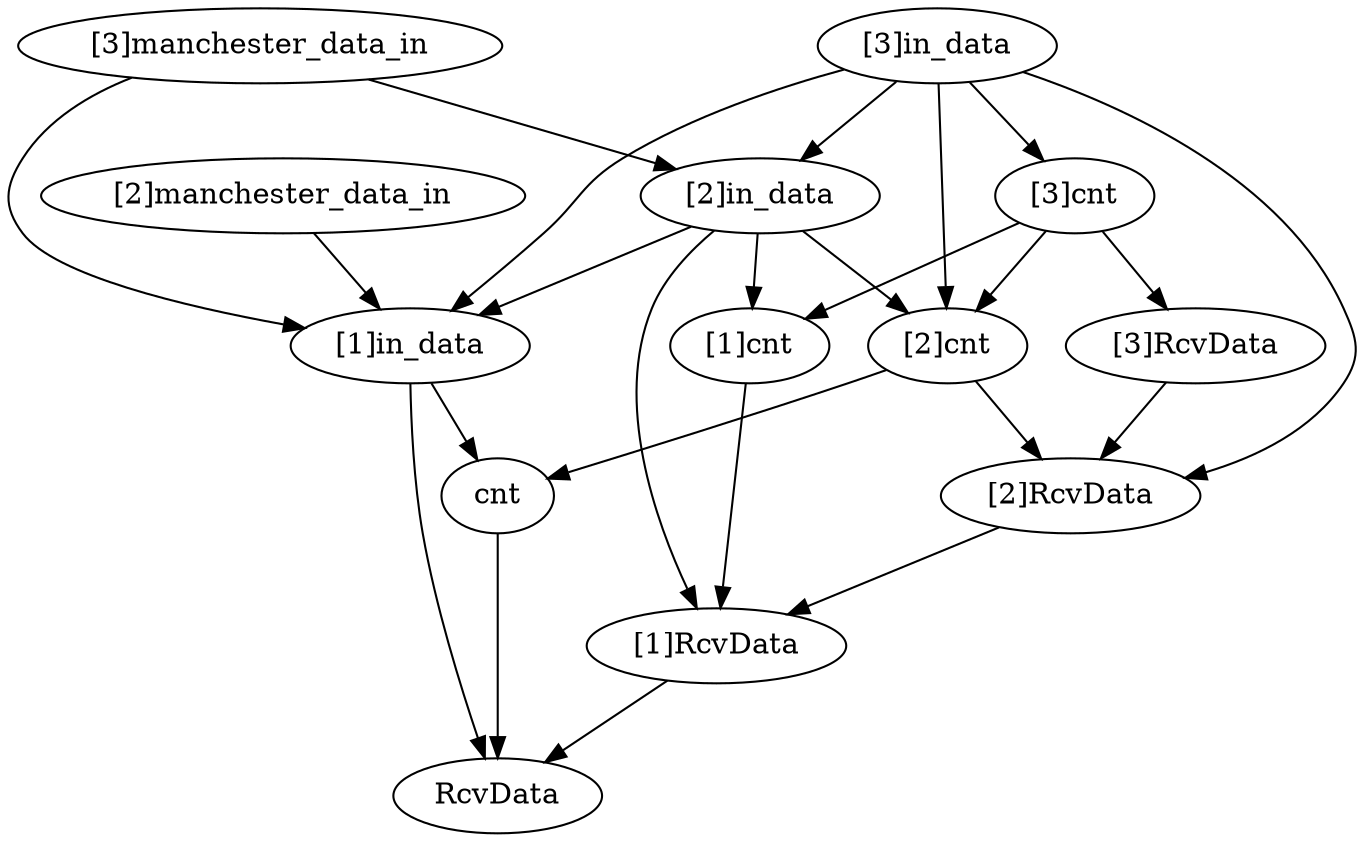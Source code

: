 strict digraph "" {
	cnt	 [complexity=4,
		importance=0.146229634286,
		rank=0.0365574085716];
	RcvData	 [complexity=3,
		importance=0.0691626680078,
		rank=0.0230542226693];
	cnt -> RcvData;
	"[1]cnt"	 [complexity=7,
		importance=0.215392302294,
		rank=0.0307703288992];
	"[1]RcvData"	 [complexity=6,
		importance=0.138325336016,
		rank=0.0230542226693];
	"[1]cnt" -> "[1]RcvData";
	"[2]manchester_data_in"	 [complexity=10,
		importance=0.426042104808,
		rank=0.0426042104808];
	"[1]in_data"	 [complexity=7,
		importance=0.374664096531,
		rank=0.0535234423616];
	"[2]manchester_data_in" -> "[1]in_data";
	"[2]RcvData"	 [complexity=9,
		importance=0.207488004023,
		rank=0.0230542226693];
	"[2]RcvData" -> "[1]RcvData";
	"[3]RcvData"	 [complexity=12,
		importance=0.276650672031,
		rank=0.0230542226693];
	"[3]RcvData" -> "[2]RcvData";
	"[2]cnt"	 [complexity=10,
		importance=0.284554970302,
		rank=0.0284554970302];
	"[2]cnt" -> cnt;
	"[2]cnt" -> "[2]RcvData";
	"[2]in_data"	 [complexity=10,
		importance=0.456868924489,
		rank=0.0456868924489];
	"[2]in_data" -> "[1]cnt";
	"[2]in_data" -> "[2]cnt";
	"[2]in_data" -> "[1]RcvData";
	"[2]in_data" -> "[1]in_data";
	"[3]in_data"	 [complexity=13,
		importance=0.539073752448,
		rank=0.0414672117267];
	"[3]in_data" -> "[2]RcvData";
	"[3]in_data" -> "[2]cnt";
	"[3]in_data" -> "[2]in_data";
	"[3]in_data" -> "[1]in_data";
	"[3]cnt"	 [complexity=13,
		importance=0.35371763831,
		rank=0.0272090491008];
	"[3]in_data" -> "[3]cnt";
	"[1]RcvData" -> RcvData;
	"[1]in_data" -> cnt;
	"[1]in_data" -> RcvData;
	"[3]cnt" -> "[1]cnt";
	"[3]cnt" -> "[3]RcvData";
	"[3]cnt" -> "[2]cnt";
	"[3]manchester_data_in"	 [complexity=13,
		importance=0.508246932767,
		rank=0.0390959179051];
	"[3]manchester_data_in" -> "[2]in_data";
	"[3]manchester_data_in" -> "[1]in_data";
}
